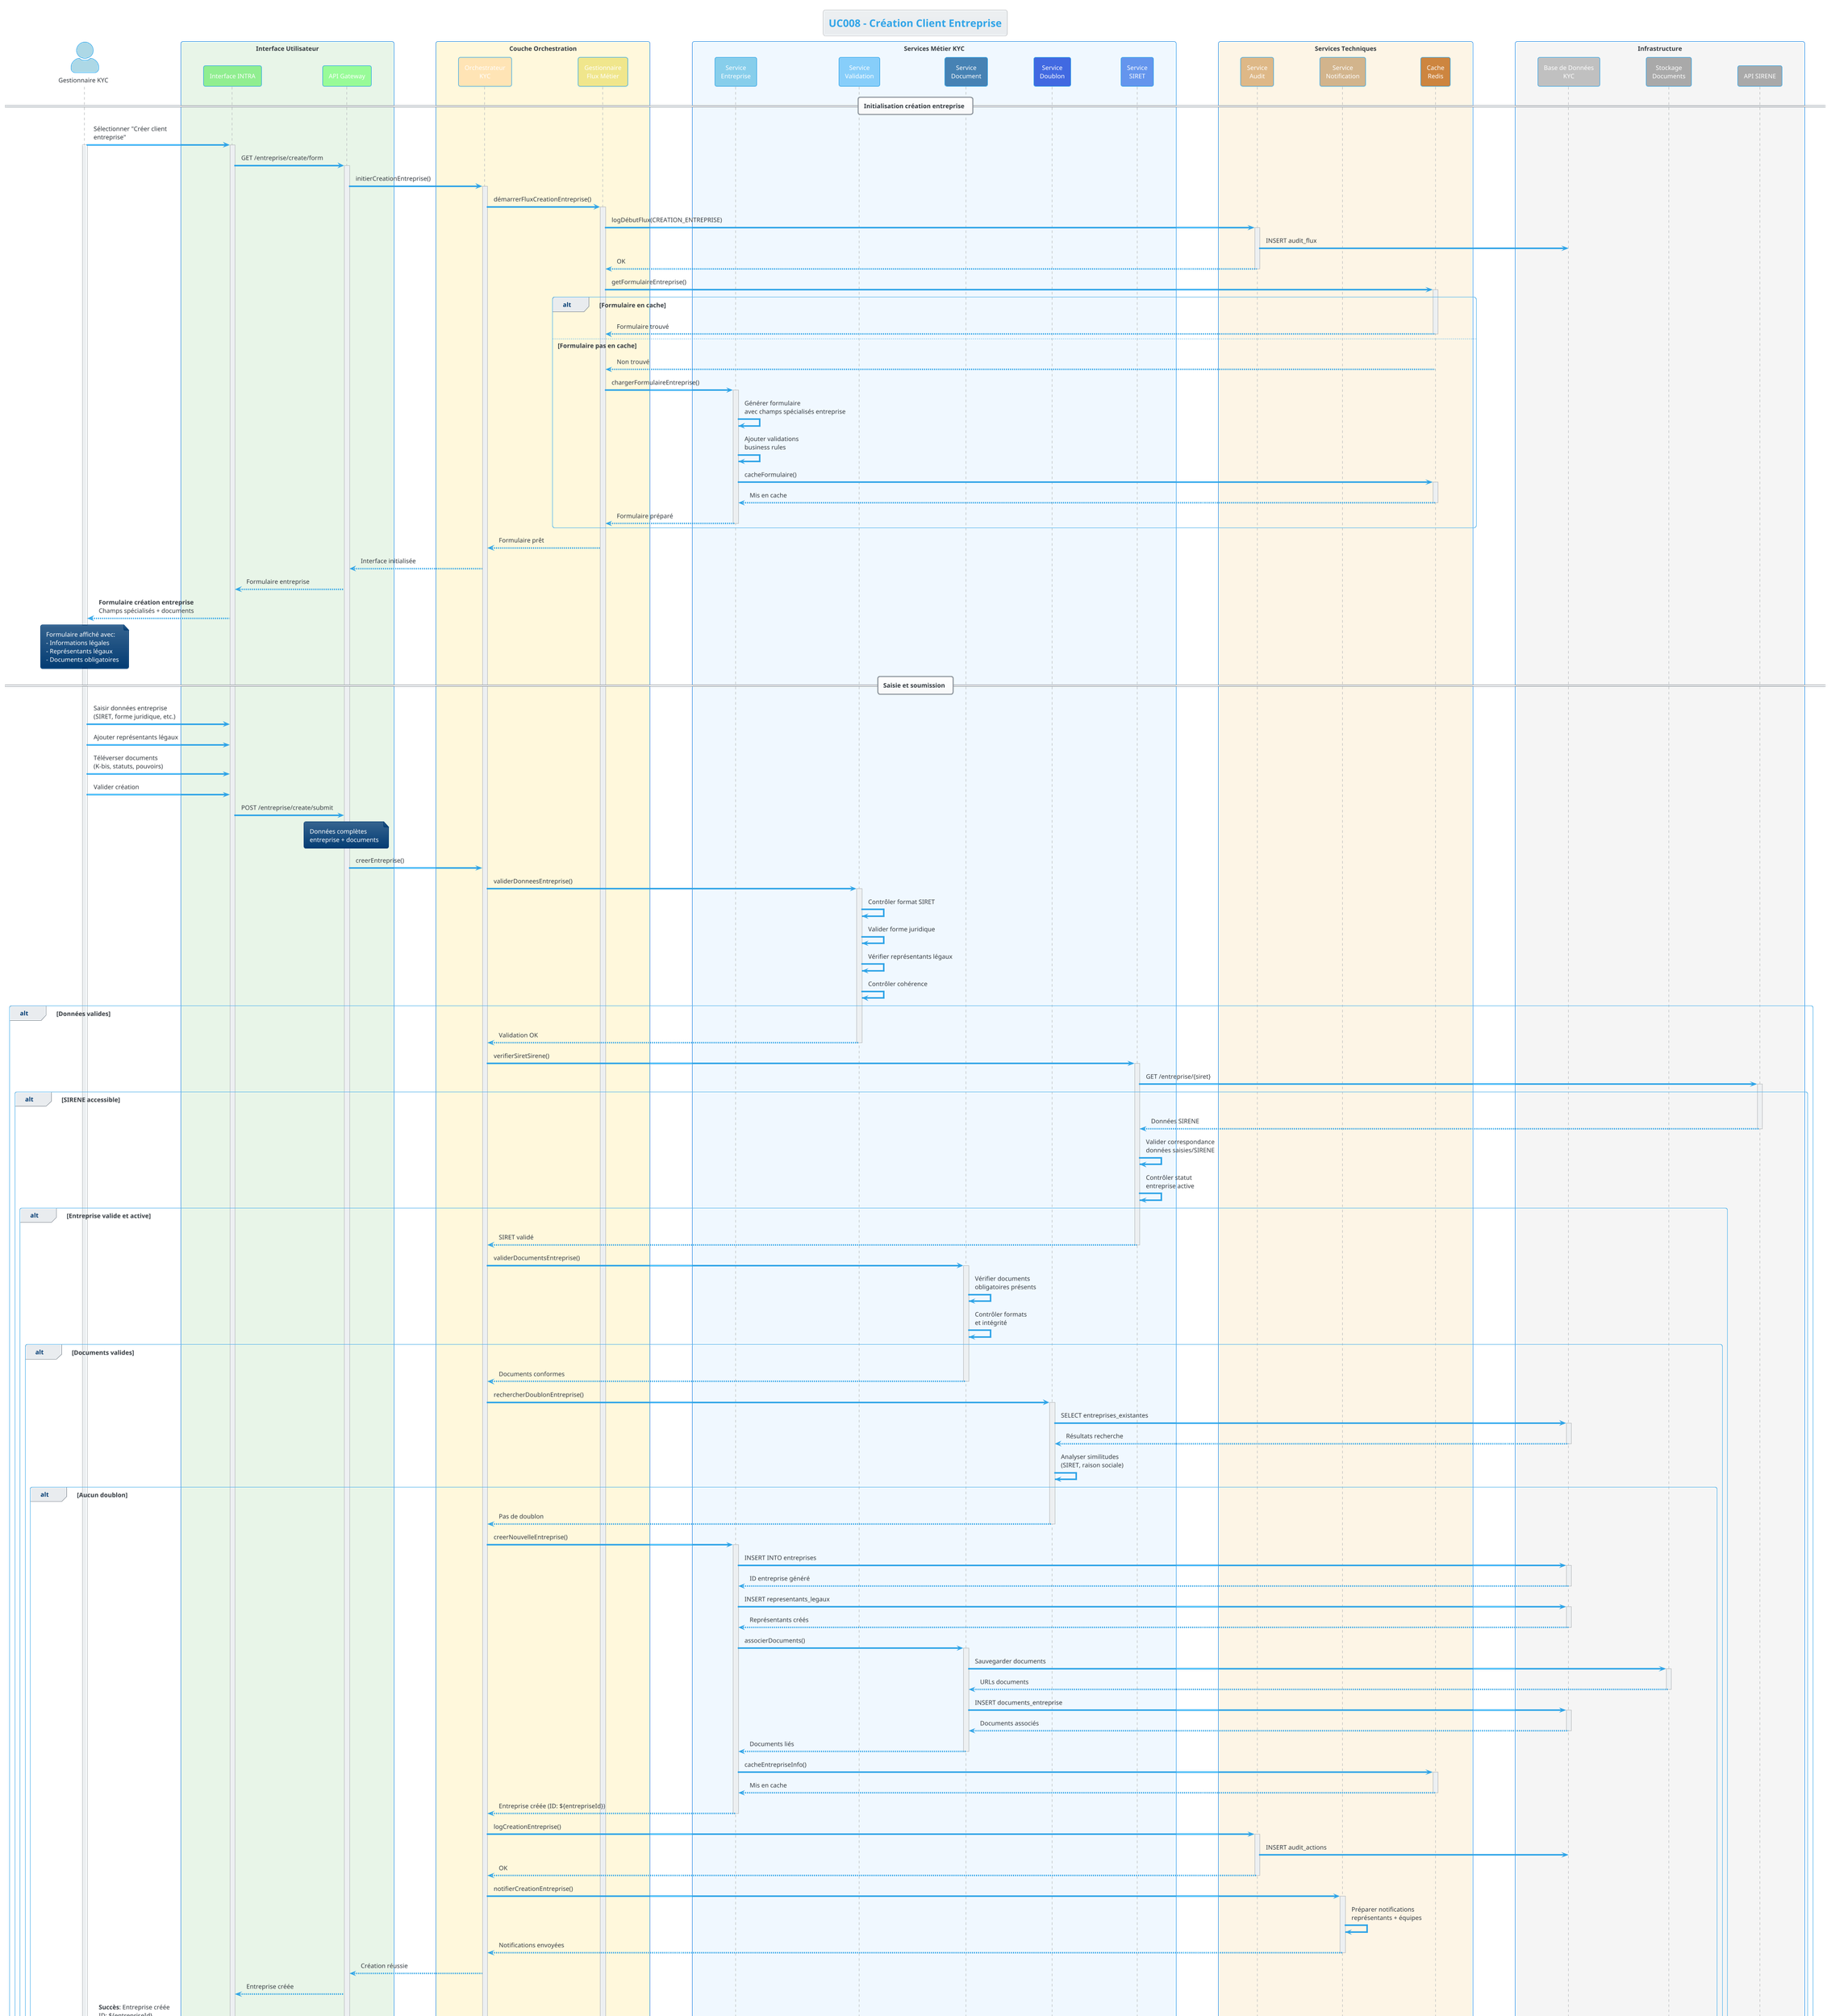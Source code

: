 @startuml UC008
!theme cerulean

title UC008 - Création Client Entreprise
skinparam actorStyle awesome
skinparam sequenceBoxBorderColor #1E88E5
skinparam participantBackgroundColor #E3F2FD
skinparam lifeline {
    BackgroundColor #BBDEFB
}

' Acteurs externes
actor "Gestionnaire KYC" as Gestionnaire #LightBlue

' Couche présentation
box "Interface Utilisateur" #E8F5E8
    participant "Interface INTRA" as WebUI #90EE90
    participant "API Gateway" as Gateway #98FB98
end box

' Couche orchestration
box "Couche Orchestration" #FFF8DC
    participant "Orchestrateur\nKYC" as Orchestrator #FFE4B5
    participant "Gestionnaire\nFlux Métier" as FluxManager #F0E68C
end box

' Services métier
box "Services Métier KYC" #F0F8FF
    participant "Service\nEntreprise" as EntrepriseService #87CEEB
    participant "Service\nValidation" as ValidationService #87CEFA
    participant "Service\nDocument" as DocumentService #4682B4
    participant "Service\nDoublon" as DoublonService #4169E1
    participant "Service\nSIRET" as SiretService #6495ED
end box

' Services techniques
box "Services Techniques" #FDF5E6
    participant "Service\nAudit" as AuditService #DEB887
    participant "Service\nNotification" as NotificationService #D2B48C
    participant "Cache\nRedis" as CacheService #CD853F
end box

' Infrastructure
box "Infrastructure" #F5F5F5
    participant "Base de Données\nKYC" as DB #C0C0C0
    participant "Stockage\nDocuments" as Storage #A9A9A9
    participant "API SIRENE" as APISirene #A9A9A9
end box

== Initialisation création entreprise ==

Gestionnaire -> WebUI : Sélectionner "Créer client\nentreprise"
activate Gestionnaire
activate WebUI

WebUI -> Gateway : GET /entreprise/create/form
activate Gateway

Gateway -> Orchestrator : initierCreationEntreprise()
activate Orchestrator

Orchestrator -> FluxManager : démarrerFluxCreationEntreprise()
activate FluxManager

FluxManager -> AuditService : logDébutFlux(CREATION_ENTREPRISE)
activate AuditService
AuditService -> DB : INSERT audit_flux
AuditService --> FluxManager : OK
deactivate AuditService

' Récupération formulaire
FluxManager -> CacheService : getFormulaireEntreprise()
activate CacheService

alt Formulaire en cache
    CacheService --> FluxManager : Formulaire trouvé
    deactivate CacheService
    
else Formulaire pas en cache
    CacheService --> FluxManager : Non trouvé
    deactivate CacheService
    
    FluxManager -> EntrepriseService : chargerFormulaireEntreprise()
    activate EntrepriseService
    
    EntrepriseService -> EntrepriseService : Générer formulaire\navec champs spécialisés entreprise
    EntrepriseService -> EntrepriseService : Ajouter validations\nbusiness rules
    
    EntrepriseService -> CacheService : cacheFormulaire()
    activate CacheService
    CacheService --> EntrepriseService : Mis en cache
    deactivate CacheService
    
    EntrepriseService --> FluxManager : Formulaire préparé
    deactivate EntrepriseService
end

FluxManager --> Orchestrator : Formulaire prêt
Orchestrator --> Gateway : Interface initialisée
Gateway --> WebUI : Formulaire entreprise
WebUI --> Gestionnaire : **Formulaire création entreprise**\nChamps spécialisés + documents

note over Gestionnaire : Formulaire affiché avec:\n- Informations légales\n- Représentants légaux\n- Documents obligatoires

== Saisie et soumission ==

Gestionnaire -> WebUI : Saisir données entreprise\n(SIRET, forme juridique, etc.)
Gestionnaire -> WebUI : Ajouter représentants légaux
Gestionnaire -> WebUI : Téléverser documents\n(K-bis, statuts, pouvoirs)
Gestionnaire -> WebUI : Valider création

WebUI -> Gateway : POST /entreprise/create/submit
note over Gateway : Données complètes\nentreprise + documents

Gateway -> Orchestrator : creerEntreprise()

' Validation initiale des données
Orchestrator -> ValidationService : validerDonneesEntreprise()
activate ValidationService

ValidationService -> ValidationService : Contrôler format SIRET
ValidationService -> ValidationService : Valider forme juridique
ValidationService -> ValidationService : Vérifier représentants légaux
ValidationService -> ValidationService : Contrôler cohérence

alt Données valides
    ValidationService --> Orchestrator : Validation OK
    deactivate ValidationService
    
    ' Vérification SIRET via API SIRENE
    Orchestrator -> SiretService : verifierSiretSirene()
    activate SiretService
    
    SiretService -> APISirene : GET /entreprise/{siret}
    activate APISirene
    
    alt SIRENE accessible
        APISirene --> SiretService : Données SIRENE
        deactivate APISirene
        
        SiretService -> SiretService : Valider correspondance\ndonnées saisies/SIRENE
        SiretService -> SiretService : Contrôler statut\nentreprise active
        
        alt Entreprise valide et active
            SiretService --> Orchestrator : SIRET validé
            deactivate SiretService
            
            ' Validation des documents
            Orchestrator -> DocumentService : validerDocumentsEntreprise()
            activate DocumentService
            
            DocumentService -> DocumentService : Vérifier documents\nobligatoires présents
            DocumentService -> DocumentService : Contrôler formats\net intégrité
            
            alt Documents valides
                DocumentService --> Orchestrator : Documents conformes
                deactivate DocumentService
                
                ' Vérification doublons
                Orchestrator -> DoublonService : rechercherDoublonEntreprise()
                activate DoublonService
                
                DoublonService -> DB : SELECT entreprises_existantes
                activate DB
                DB --> DoublonService : Résultats recherche
                deactivate DB
                
                DoublonService -> DoublonService : Analyser similitudes\n(SIRET, raison sociale)
                
                alt Aucun doublon
                    DoublonService --> Orchestrator : Pas de doublon
                    deactivate DoublonService
                    
                    ' Création de l'entreprise
                    Orchestrator -> EntrepriseService : creerNouvelleEntreprise()
                    activate EntrepriseService
                    
                    EntrepriseService -> DB : INSERT INTO entreprises
                    activate DB
                    DB --> EntrepriseService : ID entreprise généré
                    deactivate DB
                    
                    EntrepriseService -> DB : INSERT representants_legaux
                    activate DB
                    DB --> EntrepriseService : Représentants créés
                    deactivate DB
                    
                    EntrepriseService -> DocumentService : associerDocuments()
                    activate DocumentService
                    
                    DocumentService -> Storage : Sauvegarder documents
                    activate Storage
                    Storage --> DocumentService : URLs documents
                    deactivate Storage
                    
                    DocumentService -> DB : INSERT documents_entreprise
                    activate DB
                    DB --> DocumentService : Documents associés
                    deactivate DB
                    
                    DocumentService --> EntrepriseService : Documents liés
                    deactivate DocumentService
                    
                    EntrepriseService -> CacheService : cacheEntrepriseInfo()
                    activate CacheService
                    CacheService --> EntrepriseService : Mis en cache
                    deactivate CacheService
                    
                    EntrepriseService --> Orchestrator : Entreprise créée (ID: ${entrepriseId})
                    deactivate EntrepriseService
                    
                    ' Audit et notification
                    Orchestrator -> AuditService : logCreationEntreprise()
                    activate AuditService
                    AuditService -> DB : INSERT audit_actions
                    AuditService --> Orchestrator : OK
                    deactivate AuditService
                    
                    Orchestrator -> NotificationService : notifierCreationEntreprise()
                    activate NotificationService
                    NotificationService -> NotificationService : Préparer notifications\nreprésentants + équipes
                    NotificationService --> Orchestrator : Notifications envoyées
                    deactivate NotificationService
                    
                    Orchestrator --> Gateway : Création réussie
                    Gateway --> WebUI : Entreprise créée
                    WebUI --> Gestionnaire : **Succès**: Entreprise créée\nID: ${entrepriseId}
                    
                    note over Gestionnaire : Entreprise créée avec succès\nDocuments associés\nNotifications envoyées
                    
                else Doublon détecté
                    DoublonService --> Orchestrator : Entreprise existe
                    deactivate DoublonService
                    
                    Orchestrator -> AuditService : logTentativeDoublon()
                    activate AuditService
                    AuditService -> DB : INSERT audit_anomalies
                    AuditService --> Orchestrator : OK
                    deactivate AuditService
                    
                    Orchestrator --> Gateway : Doublon détecté
                    Gateway --> WebUI : Entreprise existante
                    WebUI --> Gestionnaire : **Erreur**: Entreprise déjà\nenregistrée avec ce SIRET
                end
                
            else Documents invalides ou corrompus
                DocumentService --> Orchestrator : Documents non conformes
                deactivate DocumentService
                
                Orchestrator -> AuditService : logErreurDocuments()
                activate AuditService
                AuditService -> DB : INSERT audit_erreurs
                AuditService --> Orchestrator : OK
                deactivate AuditService
                
                Orchestrator --> Gateway : Erreur documents
                Gateway --> WebUI : Documents invalides
                WebUI --> Gestionnaire : **Erreur**: Documents corrompus\nou manquants - Corriger
            end
            
        else Entreprise inactive ou invalide
            SiretService --> Orchestrator : SIRET invalide
            deactivate SiretService
            
            Orchestrator -> AuditService : logSiretInvalide()
            activate AuditService
            AuditService -> DB : INSERT audit_erreurs
            AuditService --> Orchestrator : OK
            deactivate AuditService
            
            Orchestrator --> Gateway : SIRET invalide
            Gateway --> WebUI : Entreprise inactive
            WebUI --> Gestionnaire : **Erreur**: Entreprise inactive\nou SIRET invalide
        end
        
    else SIRENE indisponible
        APISirene --> SiretService : Service indisponible
        deactivate APISirene
        
        SiretService -> AuditService : logErreurSirene()
        activate AuditService
        AuditService -> DB : INSERT audit_erreurs
        AuditService --> SiretService : OK
        deactivate AuditService
        
        SiretService --> Orchestrator : Vérification impossible
        deactivate SiretService
        
        Orchestrator --> Gateway : Service SIRENE indisponible
        Gateway --> WebUI : Vérification SIRET impossible
        WebUI --> Gestionnaire : **Attention**: Service SIRENE\nindisponible - Vérification manuelle requise
    end
    
else Données invalides
    ValidationService --> Orchestrator : Données incorrectes
    deactivate ValidationService
    
    Orchestrator -> AuditService : logErreurValidation()
    activate AuditService
    AuditService -> DB : INSERT audit_erreurs
    AuditService --> Orchestrator : OK
    deactivate AuditService
    
    Orchestrator --> Gateway : Erreur validation
    Gateway --> WebUI : Données non conformes
    WebUI --> Gestionnaire : **Erreur**: Données incorrectes\nCorrections requises
end

== Finalisation ==

Orchestrator -> FluxManager : terminerFluxCreationEntreprise()
FluxManager -> AuditService : logFinFlux()
activate AuditService
AuditService -> DB : UPDATE audit_flux
AuditService --> FluxManager : OK
deactivate AuditService

FluxManager --> Orchestrator : Flux terminé
deactivate FluxManager
deactivate Orchestrator

deactivate Gateway
deactivate WebUI
deactivate Gestionnaire

note over DB : Création entreprise tracée\navec vérifications SIRENE\net validation documents

@enduml
